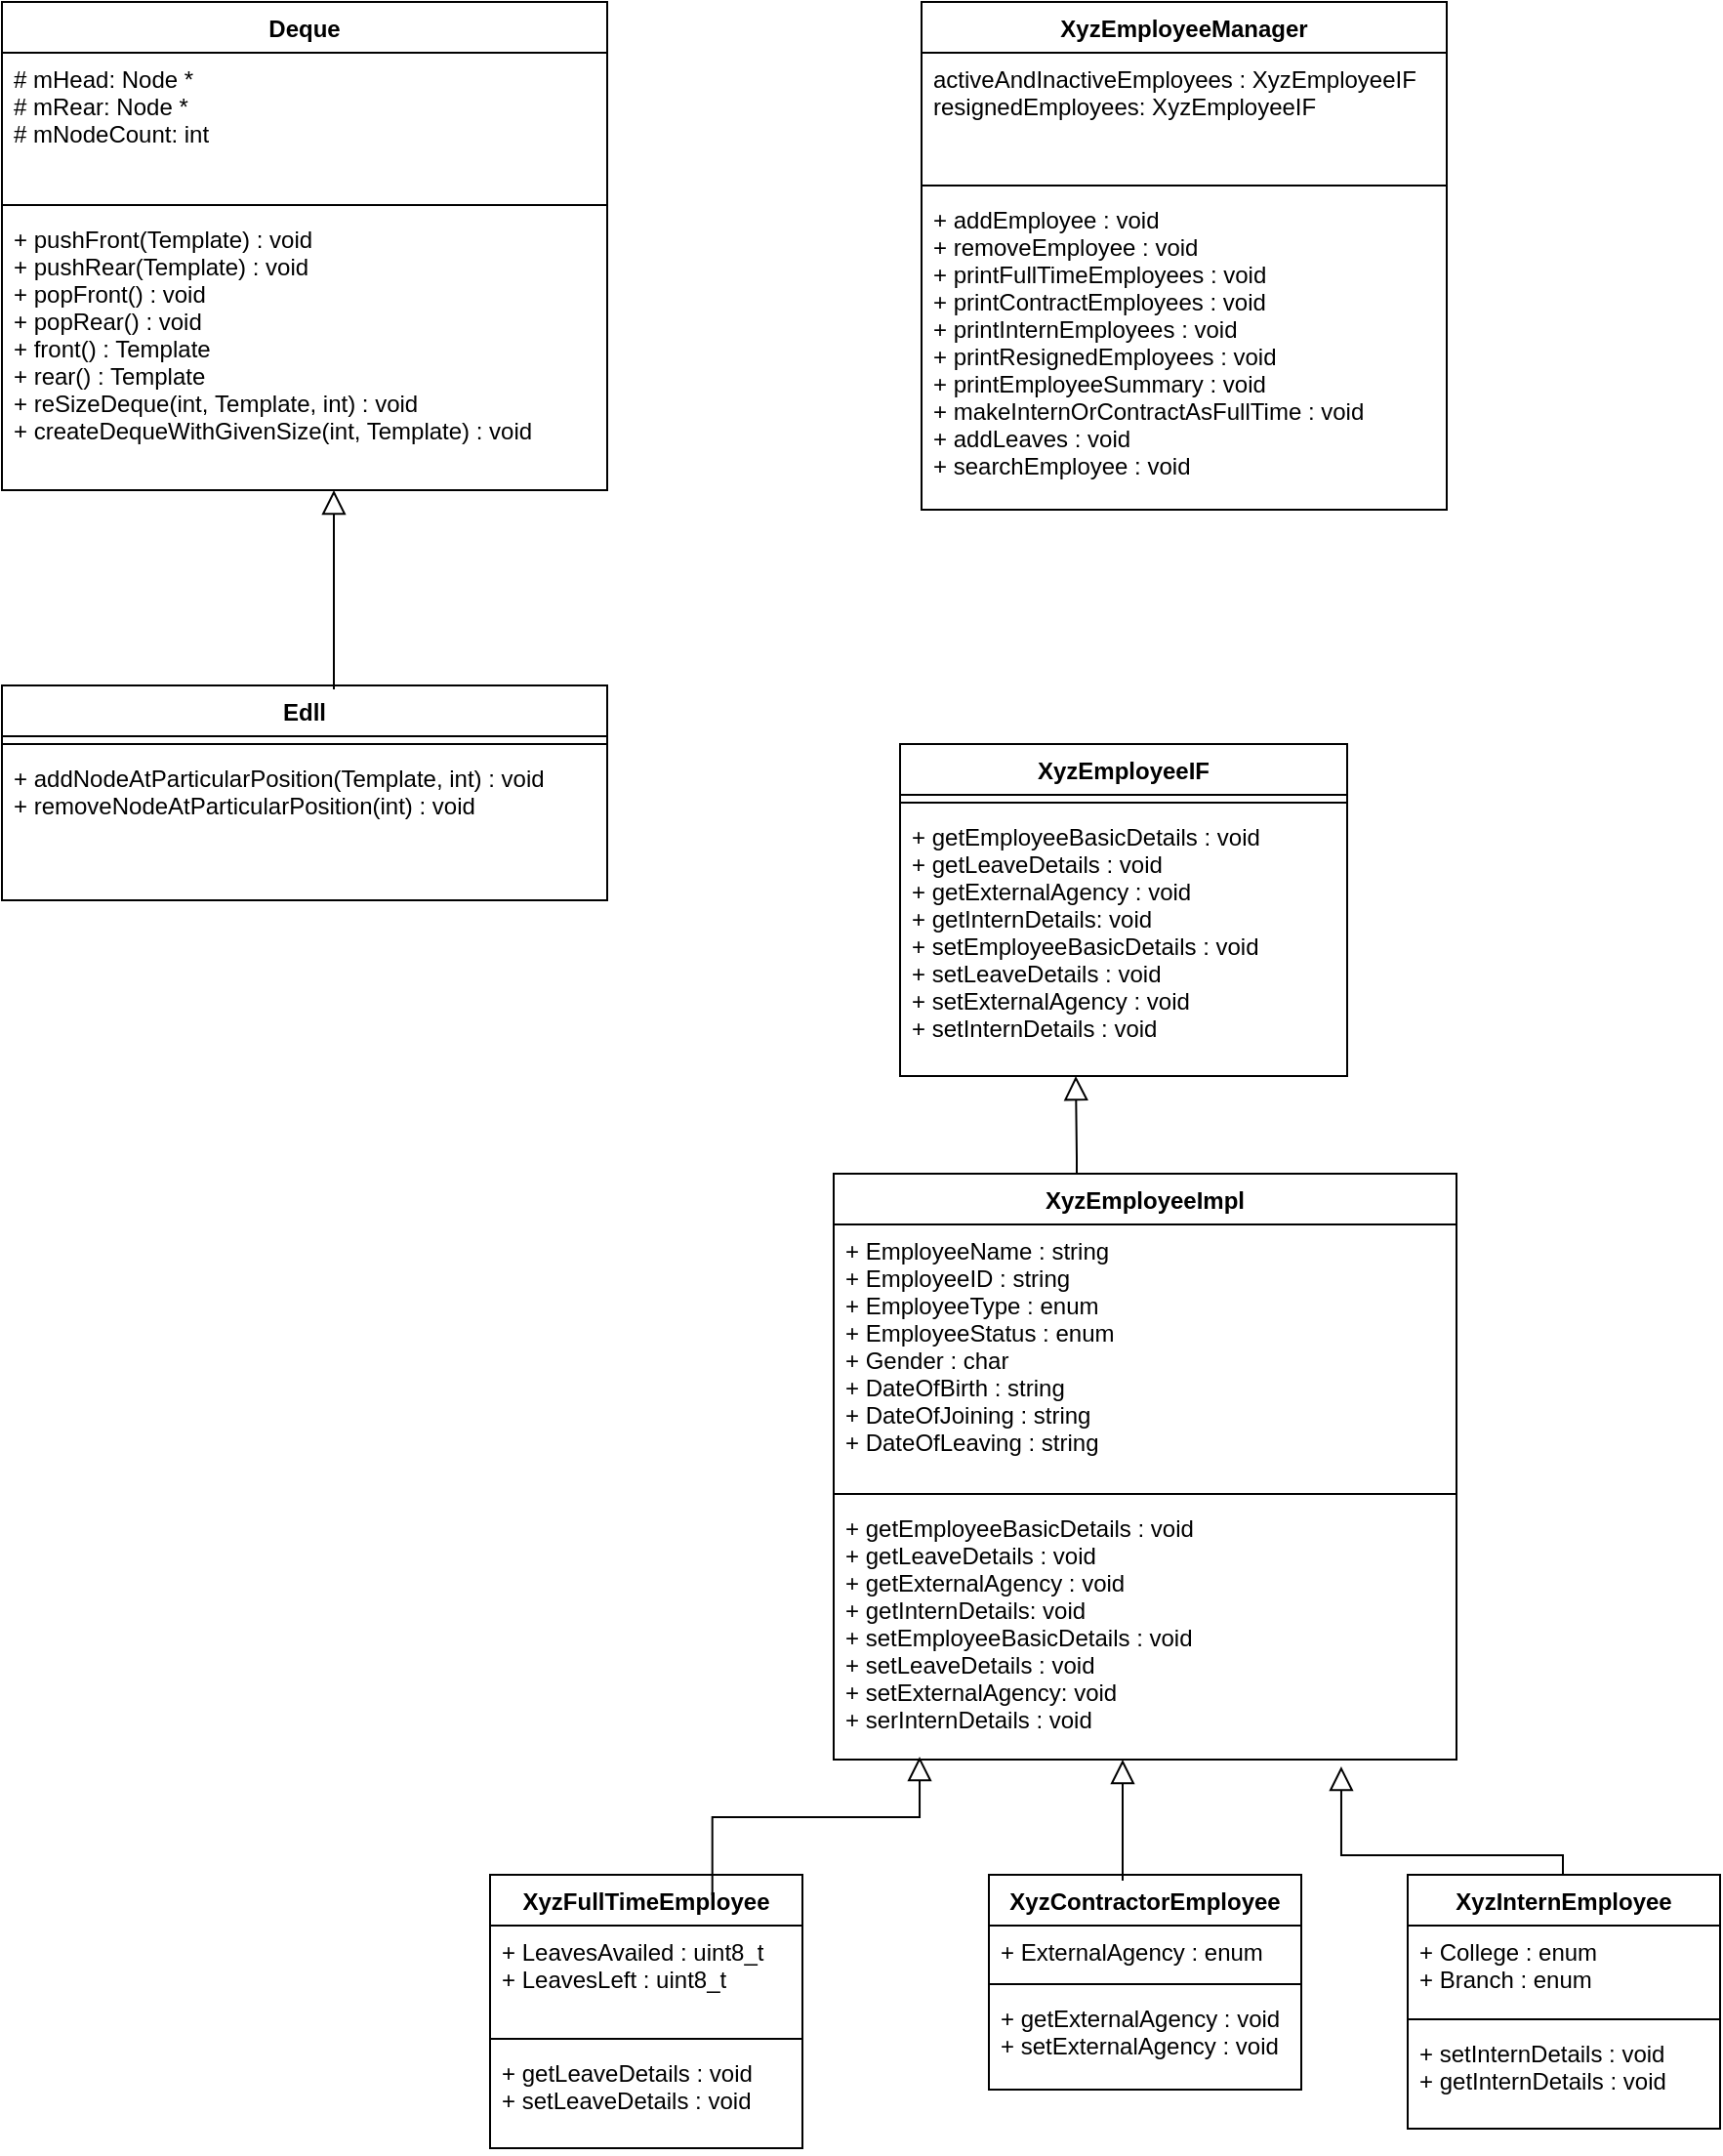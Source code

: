 <mxfile version="25.0.2">
  <diagram id="fVgGJtZFsqEtoIybh4Nf" name="Page-1">
    <mxGraphModel dx="1114" dy="1906" grid="1" gridSize="10" guides="1" tooltips="1" connect="1" arrows="1" fold="1" page="1" pageScale="1" pageWidth="850" pageHeight="1100" math="0" shadow="0">
      <root>
        <mxCell id="0" />
        <mxCell id="1" parent="0" />
        <mxCell id="2" value="Deque" style="swimlane;fontStyle=1;align=center;verticalAlign=top;childLayout=stackLayout;horizontal=1;startSize=26;horizontalStack=0;resizeParent=1;resizeParentMax=0;resizeLast=0;collapsible=1;marginBottom=0;" parent="1" vertex="1">
          <mxGeometry x="120" y="-240" width="310" height="250" as="geometry">
            <mxRectangle x="110" y="10" width="80" height="30" as="alternateBounds" />
          </mxGeometry>
        </mxCell>
        <mxCell id="3" value="# mHead: Node *&#xa;# mRear: Node *&#xa;# mNodeCount: int" style="text;strokeColor=none;fillColor=none;align=left;verticalAlign=top;spacingLeft=4;spacingRight=4;overflow=hidden;rotatable=0;points=[[0,0.5],[1,0.5]];portConstraint=eastwest;" parent="2" vertex="1">
          <mxGeometry y="26" width="310" height="74" as="geometry" />
        </mxCell>
        <mxCell id="4" value="" style="line;strokeWidth=1;fillColor=none;align=left;verticalAlign=middle;spacingTop=-1;spacingLeft=3;spacingRight=3;rotatable=0;labelPosition=right;points=[];portConstraint=eastwest;strokeColor=inherit;" parent="2" vertex="1">
          <mxGeometry y="100" width="310" height="8" as="geometry" />
        </mxCell>
        <mxCell id="5" value="+ pushFront(Template) : void&#xa;+ pushRear(Template) : void&#xa;+ popFront() : void&#xa;+ popRear() : void&#xa;+ front() : Template&#xa;+ rear() : Template&#xa;+ reSizeDeque(int, Template, int) : void&#xa;+ createDequeWithGivenSize(int, Template) : void" style="text;strokeColor=none;fillColor=none;align=left;verticalAlign=top;spacingLeft=4;spacingRight=4;overflow=hidden;rotatable=0;points=[[0,0.5],[1,0.5]];portConstraint=eastwest;" parent="2" vertex="1">
          <mxGeometry y="108" width="310" height="142" as="geometry" />
        </mxCell>
        <mxCell id="7" value="Edll" style="swimlane;fontStyle=1;align=center;verticalAlign=top;childLayout=stackLayout;horizontal=1;startSize=26;horizontalStack=0;resizeParent=1;resizeParentMax=0;resizeLast=0;collapsible=1;marginBottom=0;" parent="1" vertex="1">
          <mxGeometry x="120" y="110" width="310" height="110" as="geometry">
            <mxRectangle x="110" y="320" width="60" height="30" as="alternateBounds" />
          </mxGeometry>
        </mxCell>
        <mxCell id="9" value="" style="line;strokeWidth=1;fillColor=none;align=left;verticalAlign=middle;spacingTop=-1;spacingLeft=3;spacingRight=3;rotatable=0;labelPosition=right;points=[];portConstraint=eastwest;strokeColor=inherit;" parent="7" vertex="1">
          <mxGeometry y="26" width="310" height="8" as="geometry" />
        </mxCell>
        <mxCell id="10" value="+ addNodeAtParticularPosition(Template, int) : void&#xa;+ removeNodeAtParticularPosition(int) : void" style="text;strokeColor=none;fillColor=none;align=left;verticalAlign=top;spacingLeft=4;spacingRight=4;overflow=hidden;rotatable=0;points=[[0,0.5],[1,0.5]];portConstraint=eastwest;" parent="7" vertex="1">
          <mxGeometry y="34" width="310" height="76" as="geometry" />
        </mxCell>
        <mxCell id="21" value="XyzEmployeeIF" style="swimlane;fontStyle=1;align=center;verticalAlign=top;childLayout=stackLayout;horizontal=1;startSize=26;horizontalStack=0;resizeParent=1;resizeParentMax=0;resizeLast=0;collapsible=1;marginBottom=0;" parent="1" vertex="1">
          <mxGeometry x="580" y="140" width="229" height="170" as="geometry">
            <mxRectangle x="610" y="210" width="130" height="30" as="alternateBounds" />
          </mxGeometry>
        </mxCell>
        <mxCell id="23" value="" style="line;strokeWidth=1;fillColor=none;align=left;verticalAlign=middle;spacingTop=-1;spacingLeft=3;spacingRight=3;rotatable=0;labelPosition=right;points=[];portConstraint=eastwest;strokeColor=inherit;" parent="21" vertex="1">
          <mxGeometry y="26" width="229" height="8" as="geometry" />
        </mxCell>
        <mxCell id="24" value="+ getEmployeeBasicDetails : void&#xa;+ getLeaveDetails : void&#xa;+ getExternalAgency : void&#xa;+ getInternDetails: void&#xa;+ setEmployeeBasicDetails : void&#xa;+ setLeaveDetails : void&#xa;+ setExternalAgency : void&#xa;+ setInternDetails : void" style="text;strokeColor=none;fillColor=none;align=left;verticalAlign=top;spacingLeft=4;spacingRight=4;overflow=hidden;rotatable=0;points=[[0,0.5],[1,0.5]];portConstraint=eastwest;" parent="21" vertex="1">
          <mxGeometry y="34" width="229" height="136" as="geometry" />
        </mxCell>
        <mxCell id="27" value="XyzEmployeeImpl" style="swimlane;fontStyle=1;align=center;verticalAlign=top;childLayout=stackLayout;horizontal=1;startSize=26;horizontalStack=0;resizeParent=1;resizeParentMax=0;resizeLast=0;collapsible=1;marginBottom=0;" parent="1" vertex="1">
          <mxGeometry x="546" y="360" width="319" height="300" as="geometry" />
        </mxCell>
        <mxCell id="28" value="+ EmployeeName : string&#xa;+ EmployeeID : string&#xa;+ EmployeeType : enum&#xa;+ EmployeeStatus : enum&#xa;+ Gender : char&#xa;+ DateOfBirth : string&#xa;+ DateOfJoining : string&#xa;+ DateOfLeaving : string&#xa;&#xa;" style="text;strokeColor=none;fillColor=none;align=left;verticalAlign=top;spacingLeft=4;spacingRight=4;overflow=hidden;rotatable=0;points=[[0,0.5],[1,0.5]];portConstraint=eastwest;" parent="27" vertex="1">
          <mxGeometry y="26" width="319" height="134" as="geometry" />
        </mxCell>
        <mxCell id="29" value="" style="line;strokeWidth=1;fillColor=none;align=left;verticalAlign=middle;spacingTop=-1;spacingLeft=3;spacingRight=3;rotatable=0;labelPosition=right;points=[];portConstraint=eastwest;strokeColor=inherit;" parent="27" vertex="1">
          <mxGeometry y="160" width="319" height="8" as="geometry" />
        </mxCell>
        <mxCell id="30" value="+ getEmployeeBasicDetails : void&#xa;+ getLeaveDetails : void&#xa;+ getExternalAgency : void&#xa;+ getInternDetails: void&#xa;+ setEmployeeBasicDetails : void&#xa;+ setLeaveDetails : void&#xa;+ setExternalAgency: void&#xa;+ serInternDetails : void&#xa;&#xa;" style="text;strokeColor=none;fillColor=none;align=left;verticalAlign=top;spacingLeft=4;spacingRight=4;overflow=hidden;rotatable=0;points=[[0,0.5],[1,0.5]];portConstraint=eastwest;" parent="27" vertex="1">
          <mxGeometry y="168" width="319" height="132" as="geometry" />
        </mxCell>
        <mxCell id="31" value="XyzFullTimeEmployee" style="swimlane;fontStyle=1;align=center;verticalAlign=top;childLayout=stackLayout;horizontal=1;startSize=26;horizontalStack=0;resizeParent=1;resizeParentMax=0;resizeLast=0;collapsible=1;marginBottom=0;" parent="1" vertex="1">
          <mxGeometry x="370" y="719" width="160" height="140" as="geometry" />
        </mxCell>
        <mxCell id="32" value="+ LeavesAvailed : uint8_t&#xa;+ LeavesLeft : uint8_t " style="text;strokeColor=none;fillColor=none;align=left;verticalAlign=top;spacingLeft=4;spacingRight=4;overflow=hidden;rotatable=0;points=[[0,0.5],[1,0.5]];portConstraint=eastwest;" parent="31" vertex="1">
          <mxGeometry y="26" width="160" height="54" as="geometry" />
        </mxCell>
        <mxCell id="33" value="" style="line;strokeWidth=1;fillColor=none;align=left;verticalAlign=middle;spacingTop=-1;spacingLeft=3;spacingRight=3;rotatable=0;labelPosition=right;points=[];portConstraint=eastwest;strokeColor=inherit;" parent="31" vertex="1">
          <mxGeometry y="80" width="160" height="8" as="geometry" />
        </mxCell>
        <mxCell id="34" value="+ getLeaveDetails : void&#xa;+ setLeaveDetails : void" style="text;strokeColor=none;fillColor=none;align=left;verticalAlign=top;spacingLeft=4;spacingRight=4;overflow=hidden;rotatable=0;points=[[0,0.5],[1,0.5]];portConstraint=eastwest;" parent="31" vertex="1">
          <mxGeometry y="88" width="160" height="52" as="geometry" />
        </mxCell>
        <mxCell id="35" value="XyzContractorEmployee" style="swimlane;fontStyle=1;align=center;verticalAlign=top;childLayout=stackLayout;horizontal=1;startSize=26;horizontalStack=0;resizeParent=1;resizeParentMax=0;resizeLast=0;collapsible=1;marginBottom=0;" parent="1" vertex="1">
          <mxGeometry x="625.5" y="719" width="160" height="110" as="geometry" />
        </mxCell>
        <mxCell id="36" value="+ ExternalAgency : enum" style="text;strokeColor=none;fillColor=none;align=left;verticalAlign=top;spacingLeft=4;spacingRight=4;overflow=hidden;rotatable=0;points=[[0,0.5],[1,0.5]];portConstraint=eastwest;" parent="35" vertex="1">
          <mxGeometry y="26" width="160" height="26" as="geometry" />
        </mxCell>
        <mxCell id="37" value="" style="line;strokeWidth=1;fillColor=none;align=left;verticalAlign=middle;spacingTop=-1;spacingLeft=3;spacingRight=3;rotatable=0;labelPosition=right;points=[];portConstraint=eastwest;strokeColor=inherit;" parent="35" vertex="1">
          <mxGeometry y="52" width="160" height="8" as="geometry" />
        </mxCell>
        <mxCell id="38" value="+ getExternalAgency : void&#xa;+ setExternalAgency : void" style="text;strokeColor=none;fillColor=none;align=left;verticalAlign=top;spacingLeft=4;spacingRight=4;overflow=hidden;rotatable=0;points=[[0,0.5],[1,0.5]];portConstraint=eastwest;" parent="35" vertex="1">
          <mxGeometry y="60" width="160" height="50" as="geometry" />
        </mxCell>
        <mxCell id="43" value="XyzInternEmployee" style="swimlane;fontStyle=1;align=center;verticalAlign=top;childLayout=stackLayout;horizontal=1;startSize=26;horizontalStack=0;resizeParent=1;resizeParentMax=0;resizeLast=0;collapsible=1;marginBottom=0;" parent="1" vertex="1">
          <mxGeometry x="840" y="719" width="160" height="130" as="geometry" />
        </mxCell>
        <mxCell id="44" value="+ College : enum&#xa;+ Branch : enum" style="text;strokeColor=none;fillColor=none;align=left;verticalAlign=top;spacingLeft=4;spacingRight=4;overflow=hidden;rotatable=0;points=[[0,0.5],[1,0.5]];portConstraint=eastwest;" parent="43" vertex="1">
          <mxGeometry y="26" width="160" height="44" as="geometry" />
        </mxCell>
        <mxCell id="45" value="" style="line;strokeWidth=1;fillColor=none;align=left;verticalAlign=middle;spacingTop=-1;spacingLeft=3;spacingRight=3;rotatable=0;labelPosition=right;points=[];portConstraint=eastwest;strokeColor=inherit;" parent="43" vertex="1">
          <mxGeometry y="70" width="160" height="8" as="geometry" />
        </mxCell>
        <mxCell id="46" value="+ setInternDetails : void&#xa;+ getInternDetails : void" style="text;strokeColor=none;fillColor=none;align=left;verticalAlign=top;spacingLeft=4;spacingRight=4;overflow=hidden;rotatable=0;points=[[0,0.5],[1,0.5]];portConstraint=eastwest;" parent="43" vertex="1">
          <mxGeometry y="78" width="160" height="52" as="geometry" />
        </mxCell>
        <mxCell id="72" value="XyzEmployeeManager" style="swimlane;fontStyle=1;align=center;verticalAlign=top;childLayout=stackLayout;horizontal=1;startSize=26;horizontalStack=0;resizeParent=1;resizeParentMax=0;resizeLast=0;collapsible=1;marginBottom=0;" parent="1" vertex="1">
          <mxGeometry x="591" y="-240" width="269" height="260" as="geometry" />
        </mxCell>
        <mxCell id="73" value="activeAndInactiveEmployees : XyzEmployeeIF&#xa;resignedEmployees: XyzEmployeeIF" style="text;strokeColor=none;fillColor=none;align=left;verticalAlign=top;spacingLeft=4;spacingRight=4;overflow=hidden;rotatable=0;points=[[0,0.5],[1,0.5]];portConstraint=eastwest;" parent="72" vertex="1">
          <mxGeometry y="26" width="269" height="64" as="geometry" />
        </mxCell>
        <mxCell id="74" value="" style="line;strokeWidth=1;fillColor=none;align=left;verticalAlign=middle;spacingTop=-1;spacingLeft=3;spacingRight=3;rotatable=0;labelPosition=right;points=[];portConstraint=eastwest;strokeColor=inherit;" parent="72" vertex="1">
          <mxGeometry y="90" width="269" height="8" as="geometry" />
        </mxCell>
        <mxCell id="75" value="+ addEmployee : void&#xa;+ removeEmployee : void&#xa;+ printFullTimeEmployees : void&#xa;+ printContractEmployees : void&#xa;+ printInternEmployees : void&#xa;+ printResignedEmployees : void&#xa;+ printEmployeeSummary : void&#xa;+ makeInternOrContractAsFullTime : void&#xa;+ addLeaves : void&#xa;+ searchEmployee : void" style="text;strokeColor=none;fillColor=none;align=left;verticalAlign=top;spacingLeft=4;spacingRight=4;overflow=hidden;rotatable=0;points=[[0,0.5],[1,0.5]];portConstraint=eastwest;" parent="72" vertex="1">
          <mxGeometry y="98" width="269" height="162" as="geometry" />
        </mxCell>
        <mxCell id="7yvj59i2oxdcXF1dvX-D-82" value="" style="endArrow=block;endSize=10;endFill=0;shadow=0;strokeWidth=1;rounded=0;curved=0;edgeStyle=elbowEdgeStyle;elbow=vertical;" parent="1" edge="1">
          <mxGeometry width="160" relative="1" as="geometry">
            <mxPoint x="670.5" y="360" as="sourcePoint" />
            <mxPoint x="670" y="310" as="targetPoint" />
            <Array as="points">
              <mxPoint x="930" y="352" />
              <mxPoint x="630" y="362" />
            </Array>
          </mxGeometry>
        </mxCell>
        <mxCell id="7yvj59i2oxdcXF1dvX-D-83" value="" style="endArrow=block;endSize=10;endFill=0;shadow=0;strokeWidth=1;rounded=0;curved=0;edgeStyle=elbowEdgeStyle;elbow=vertical;" parent="1" edge="1">
          <mxGeometry width="160" relative="1" as="geometry">
            <mxPoint x="290" y="112" as="sourcePoint" />
            <mxPoint x="290" y="10" as="targetPoint" />
            <Array as="points">
              <mxPoint x="290" y="52" />
              <mxPoint x="250" y="62" />
            </Array>
          </mxGeometry>
        </mxCell>
        <mxCell id="7yvj59i2oxdcXF1dvX-D-84" value="" style="endArrow=block;endSize=10;endFill=0;shadow=0;strokeWidth=1;rounded=0;curved=0;edgeStyle=elbowEdgeStyle;elbow=vertical;entryX=0.138;entryY=0.989;entryDx=0;entryDy=0;entryPerimeter=0;" parent="1" target="30" edge="1">
          <mxGeometry width="160" relative="1" as="geometry">
            <mxPoint x="483.85" y="729.53" as="sourcePoint" />
            <mxPoint x="591.001" y="670.002" as="targetPoint" />
            <Array as="points">
              <mxPoint x="513.85" y="689.53" />
              <mxPoint x="443.85" y="679.53" />
            </Array>
          </mxGeometry>
        </mxCell>
        <mxCell id="7yvj59i2oxdcXF1dvX-D-85" value="" style="endArrow=block;endSize=10;endFill=0;shadow=0;strokeWidth=1;rounded=0;curved=0;edgeStyle=elbowEdgeStyle;elbow=vertical;" parent="1" edge="1">
          <mxGeometry width="160" relative="1" as="geometry">
            <mxPoint x="694" y="722" as="sourcePoint" />
            <mxPoint x="694" y="660" as="targetPoint" />
            <Array as="points">
              <mxPoint x="654" y="712" />
            </Array>
          </mxGeometry>
        </mxCell>
        <mxCell id="7yvj59i2oxdcXF1dvX-D-86" value="" style="endArrow=block;endSize=10;endFill=0;shadow=0;strokeWidth=1;rounded=0;curved=0;edgeStyle=elbowEdgeStyle;elbow=vertical;entryX=0.815;entryY=1.027;entryDx=0;entryDy=0;entryPerimeter=0;" parent="1" target="30" edge="1">
          <mxGeometry width="160" relative="1" as="geometry">
            <mxPoint x="919.5" y="719" as="sourcePoint" />
            <mxPoint x="920" y="680" as="targetPoint" />
            <Array as="points">
              <mxPoint x="909.5" y="709" />
              <mxPoint x="879.5" y="669" />
            </Array>
          </mxGeometry>
        </mxCell>
      </root>
    </mxGraphModel>
  </diagram>
</mxfile>
